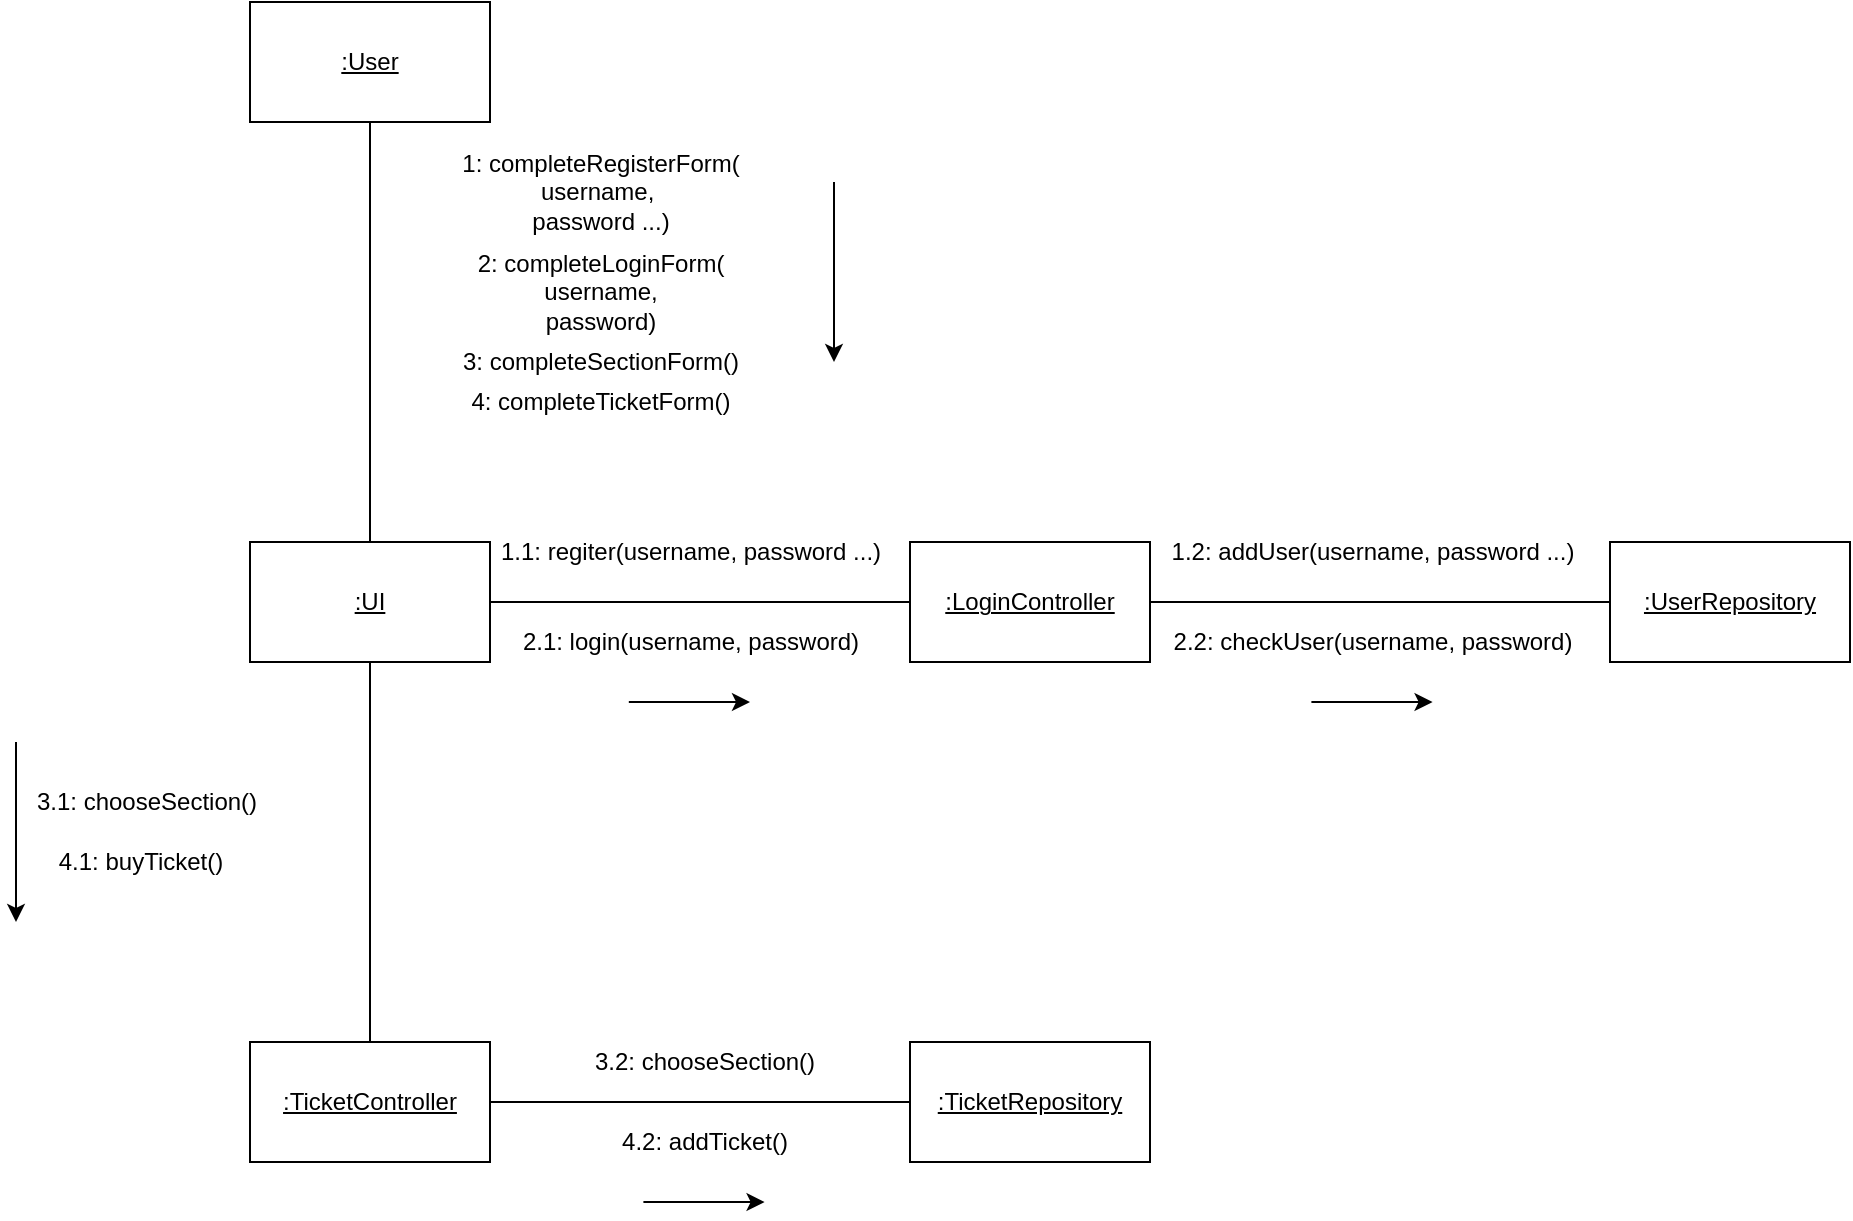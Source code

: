 <mxfile type="device" version="13.0.7"><diagram id="13e1069c-82ec-6db2-03f1-153e76fe0fe0" name="Page-1"><mxGraphModel grid="1" dx="979" dy="555" gridSize="10" guides="1" tooltips="1" connect="1" arrows="1" fold="1" page="1" pageScale="1" pageWidth="1100" pageHeight="850" background="#ffffff" math="0" shadow="0"><root><mxCell id="0"/><mxCell id="1" parent="0"/><mxCell id="pDkRT8XtPRw0DFj0Tb1W-1" value="&lt;u&gt;:User&lt;/u&gt;" parent="1" vertex="1" style="rounded=0;whiteSpace=wrap;html=1;"><mxGeometry as="geometry" x="160" y="620" width="120" height="60"/></mxCell><mxCell id="pDkRT8XtPRw0DFj0Tb1W-2" value="&lt;u&gt;:UI&lt;/u&gt;" parent="1" vertex="1" style="rounded=0;whiteSpace=wrap;html=1;"><mxGeometry as="geometry" x="160" y="890" width="120" height="60"/></mxCell><mxCell id="pDkRT8XtPRw0DFj0Tb1W-8" value="&lt;u&gt;:LoginController&lt;/u&gt;" parent="1" vertex="1" style="rounded=0;whiteSpace=wrap;html=1;"><mxGeometry as="geometry" x="490" y="890" width="120" height="60"/></mxCell><mxCell id="pDkRT8XtPRw0DFj0Tb1W-10" value="&lt;u&gt;:UserRepository&lt;/u&gt;" parent="1" vertex="1" style="rounded=0;whiteSpace=wrap;html=1;"><mxGeometry as="geometry" x="840" y="890" width="120" height="60"/></mxCell><mxCell id="pDkRT8XtPRw0DFj0Tb1W-6" value="&lt;u&gt;:TicketController&lt;/u&gt;" parent="1" vertex="1" style="rounded=0;whiteSpace=wrap;html=1;"><mxGeometry as="geometry" x="160" y="1140" width="120" height="60"/></mxCell><mxCell id="pDkRT8XtPRw0DFj0Tb1W-12" value="&lt;u&gt;:TicketRepository&lt;/u&gt;" parent="1" vertex="1" style="rounded=0;whiteSpace=wrap;html=1;"><mxGeometry as="geometry" x="490" y="1140" width="120" height="60"/></mxCell><mxCell id="pDkRT8XtPRw0DFj0Tb1W-14" value="1: completeRegisterForm(&lt;br&gt;username,&amp;nbsp;&lt;br&gt;password ...)" parent="1" vertex="1" style="text;html=1;align=center;verticalAlign=middle;resizable=0;points=[];autosize=1;"><mxGeometry as="geometry" x="259.82" y="690" width="150" height="50"/></mxCell><mxCell id="pDkRT8XtPRw0DFj0Tb1W-15" value="1.1: regiter(username, password ...)" parent="1" vertex="1" style="text;html=1;align=center;verticalAlign=middle;resizable=0;points=[];autosize=1;"><mxGeometry as="geometry" x="275" y="885" width="210" height="20"/></mxCell><mxCell id="pDkRT8XtPRw0DFj0Tb1W-16" value="1.2: addUser(username, password ...)" parent="1" vertex="1" style="text;html=1;align=center;verticalAlign=middle;resizable=0;points=[];autosize=1;"><mxGeometry as="geometry" x="611" y="885" width="220" height="20"/></mxCell><mxCell id="pDkRT8XtPRw0DFj0Tb1W-17" value="2: completeLoginForm(&lt;br&gt;username,&lt;br&gt;password)" parent="1" vertex="1" style="text;html=1;align=center;verticalAlign=middle;resizable=0;points=[];autosize=1;"><mxGeometry as="geometry" x="264.82" y="740" width="140" height="50"/></mxCell><mxCell id="pDkRT8XtPRw0DFj0Tb1W-18" value="2.1: login(username, password)" parent="1" vertex="1" style="text;html=1;align=center;verticalAlign=middle;resizable=0;points=[];autosize=1;"><mxGeometry as="geometry" x="290" y="930" width="180" height="20"/></mxCell><mxCell id="pDkRT8XtPRw0DFj0Tb1W-19" value="2.2: checkUser(username, password)" parent="1" vertex="1" style="text;html=1;align=center;verticalAlign=middle;resizable=0;points=[];autosize=1;"><mxGeometry as="geometry" x="616" y="930" width="210" height="20"/></mxCell><mxCell id="pDkRT8XtPRw0DFj0Tb1W-20" value="" parent="1" style="endArrow=classic;html=1;" edge="1"><mxGeometry as="geometry" width="50" height="50" relative="1"><mxPoint as="sourcePoint" x="452" y="710"/><mxPoint as="targetPoint" x="452" y="800"/><Array as="points"/></mxGeometry></mxCell><mxCell id="pDkRT8XtPRw0DFj0Tb1W-21" value="" parent="1" style="endArrow=classic;html=1;" edge="1"><mxGeometry as="geometry" width="50" height="50" relative="1"><mxPoint as="sourcePoint" x="349.41" y="970"/><mxPoint as="targetPoint" x="410" y="970"/><Array as="points"/></mxGeometry></mxCell><mxCell id="pDkRT8XtPRw0DFj0Tb1W-23" value="" parent="1" style="endArrow=classic;html=1;" edge="1"><mxGeometry as="geometry" width="50" height="50" relative="1"><mxPoint as="sourcePoint" x="690.7" y="970"/><mxPoint as="targetPoint" x="751.29" y="970"/><Array as="points"/></mxGeometry></mxCell><mxCell id="pDkRT8XtPRw0DFj0Tb1W-24" value="3: completeSectionForm()" parent="1" vertex="1" style="text;html=1;align=center;verticalAlign=middle;resizable=0;points=[];autosize=1;"><mxGeometry as="geometry" x="259.82" y="790" width="150" height="20"/></mxCell><mxCell id="pDkRT8XtPRw0DFj0Tb1W-25" value="4: completeTicketForm()" parent="1" vertex="1" style="text;html=1;align=center;verticalAlign=middle;resizable=0;points=[];autosize=1;"><mxGeometry as="geometry" x="259.82" y="810" width="150" height="20"/></mxCell><mxCell id="pDkRT8XtPRw0DFj0Tb1W-26" value="3.1: chooseSection()" parent="1" vertex="1" style="text;html=1;align=center;verticalAlign=middle;resizable=0;points=[];autosize=1;"><mxGeometry as="geometry" x="43" y="1010" width="130" height="20"/></mxCell><mxCell id="pDkRT8XtPRw0DFj0Tb1W-27" value="4.1: buyTicket()" parent="1" vertex="1" style="text;html=1;align=center;verticalAlign=middle;resizable=0;points=[];autosize=1;"><mxGeometry as="geometry" x="55" y="1040" width="100" height="20"/></mxCell><mxCell id="pDkRT8XtPRw0DFj0Tb1W-28" value="" parent="1" style="endArrow=classic;html=1;" edge="1"><mxGeometry as="geometry" width="50" height="50" relative="1"><mxPoint as="sourcePoint" x="43" y="990"/><mxPoint as="targetPoint" x="43" y="1080"/><Array as="points"/></mxGeometry></mxCell><mxCell id="pDkRT8XtPRw0DFj0Tb1W-29" value="3.2: chooseSection()" parent="1" vertex="1" style="text;html=1;align=center;verticalAlign=middle;resizable=0;points=[];autosize=1;"><mxGeometry as="geometry" x="322" y="1140" width="130" height="20"/></mxCell><mxCell id="pDkRT8XtPRw0DFj0Tb1W-30" value="4.2: addTicket()" parent="1" vertex="1" style="text;html=1;align=center;verticalAlign=middle;resizable=0;points=[];autosize=1;"><mxGeometry as="geometry" x="337" y="1180" width="100" height="20"/></mxCell><mxCell id="pDkRT8XtPRw0DFj0Tb1W-31" value="" parent="1" style="endArrow=classic;html=1;" edge="1"><mxGeometry as="geometry" width="50" height="50" relative="1"><mxPoint as="sourcePoint" x="356.7" y="1220"/><mxPoint as="targetPoint" x="417.29" y="1220"/><Array as="points"/></mxGeometry></mxCell><mxCell id="fe_O6S3UeIo9tCdlcUF0-2" value="" parent="1" style="endArrow=none;html=1;entryX=0.5;entryY=1;entryDx=0;entryDy=0;exitX=0.5;exitY=0;exitDx=0;exitDy=0;" edge="1" target="pDkRT8XtPRw0DFj0Tb1W-1" source="pDkRT8XtPRw0DFj0Tb1W-2"><mxGeometry as="geometry" width="50" height="50" relative="1"><mxPoint as="sourcePoint" x="180" y="810"/><mxPoint as="targetPoint" x="230" y="760"/></mxGeometry></mxCell><mxCell id="fe_O6S3UeIo9tCdlcUF0-3" value="" parent="1" style="endArrow=none;html=1;exitX=1;exitY=0.5;exitDx=0;exitDy=0;entryX=0;entryY=0.5;entryDx=0;entryDy=0;" edge="1" target="pDkRT8XtPRw0DFj0Tb1W-8" source="pDkRT8XtPRw0DFj0Tb1W-2"><mxGeometry as="geometry" width="50" height="50" relative="1"><mxPoint as="sourcePoint" x="440" y="890"/><mxPoint as="targetPoint" x="490" y="840"/></mxGeometry></mxCell><mxCell id="fe_O6S3UeIo9tCdlcUF0-4" value="" parent="1" style="endArrow=none;html=1;entryX=0;entryY=0.5;entryDx=0;entryDy=0;exitX=1;exitY=0.5;exitDx=0;exitDy=0;" edge="1" target="pDkRT8XtPRw0DFj0Tb1W-10" source="pDkRT8XtPRw0DFj0Tb1W-8"><mxGeometry as="geometry" width="50" height="50" relative="1"><mxPoint as="sourcePoint" x="620" y="870"/><mxPoint as="targetPoint" x="670" y="820"/></mxGeometry></mxCell><mxCell id="fe_O6S3UeIo9tCdlcUF0-5" value="" parent="1" style="endArrow=none;html=1;entryX=0.5;entryY=1;entryDx=0;entryDy=0;exitX=0.5;exitY=0;exitDx=0;exitDy=0;" edge="1" target="pDkRT8XtPRw0DFj0Tb1W-2" source="pDkRT8XtPRw0DFj0Tb1W-6"><mxGeometry as="geometry" width="50" height="50" relative="1"><mxPoint as="sourcePoint" x="200" y="1060"/><mxPoint as="targetPoint" x="250" y="1010"/></mxGeometry></mxCell><mxCell id="fe_O6S3UeIo9tCdlcUF0-6" value="" parent="1" style="endArrow=none;html=1;entryX=0;entryY=0.5;entryDx=0;entryDy=0;exitX=1;exitY=0.5;exitDx=0;exitDy=0;" edge="1" target="pDkRT8XtPRw0DFj0Tb1W-12" source="pDkRT8XtPRw0DFj0Tb1W-6"><mxGeometry as="geometry" width="50" height="50" relative="1"><mxPoint as="sourcePoint" x="350" y="1120"/><mxPoint as="targetPoint" x="400" y="1070"/></mxGeometry></mxCell></root></mxGraphModel></diagram></mxfile>